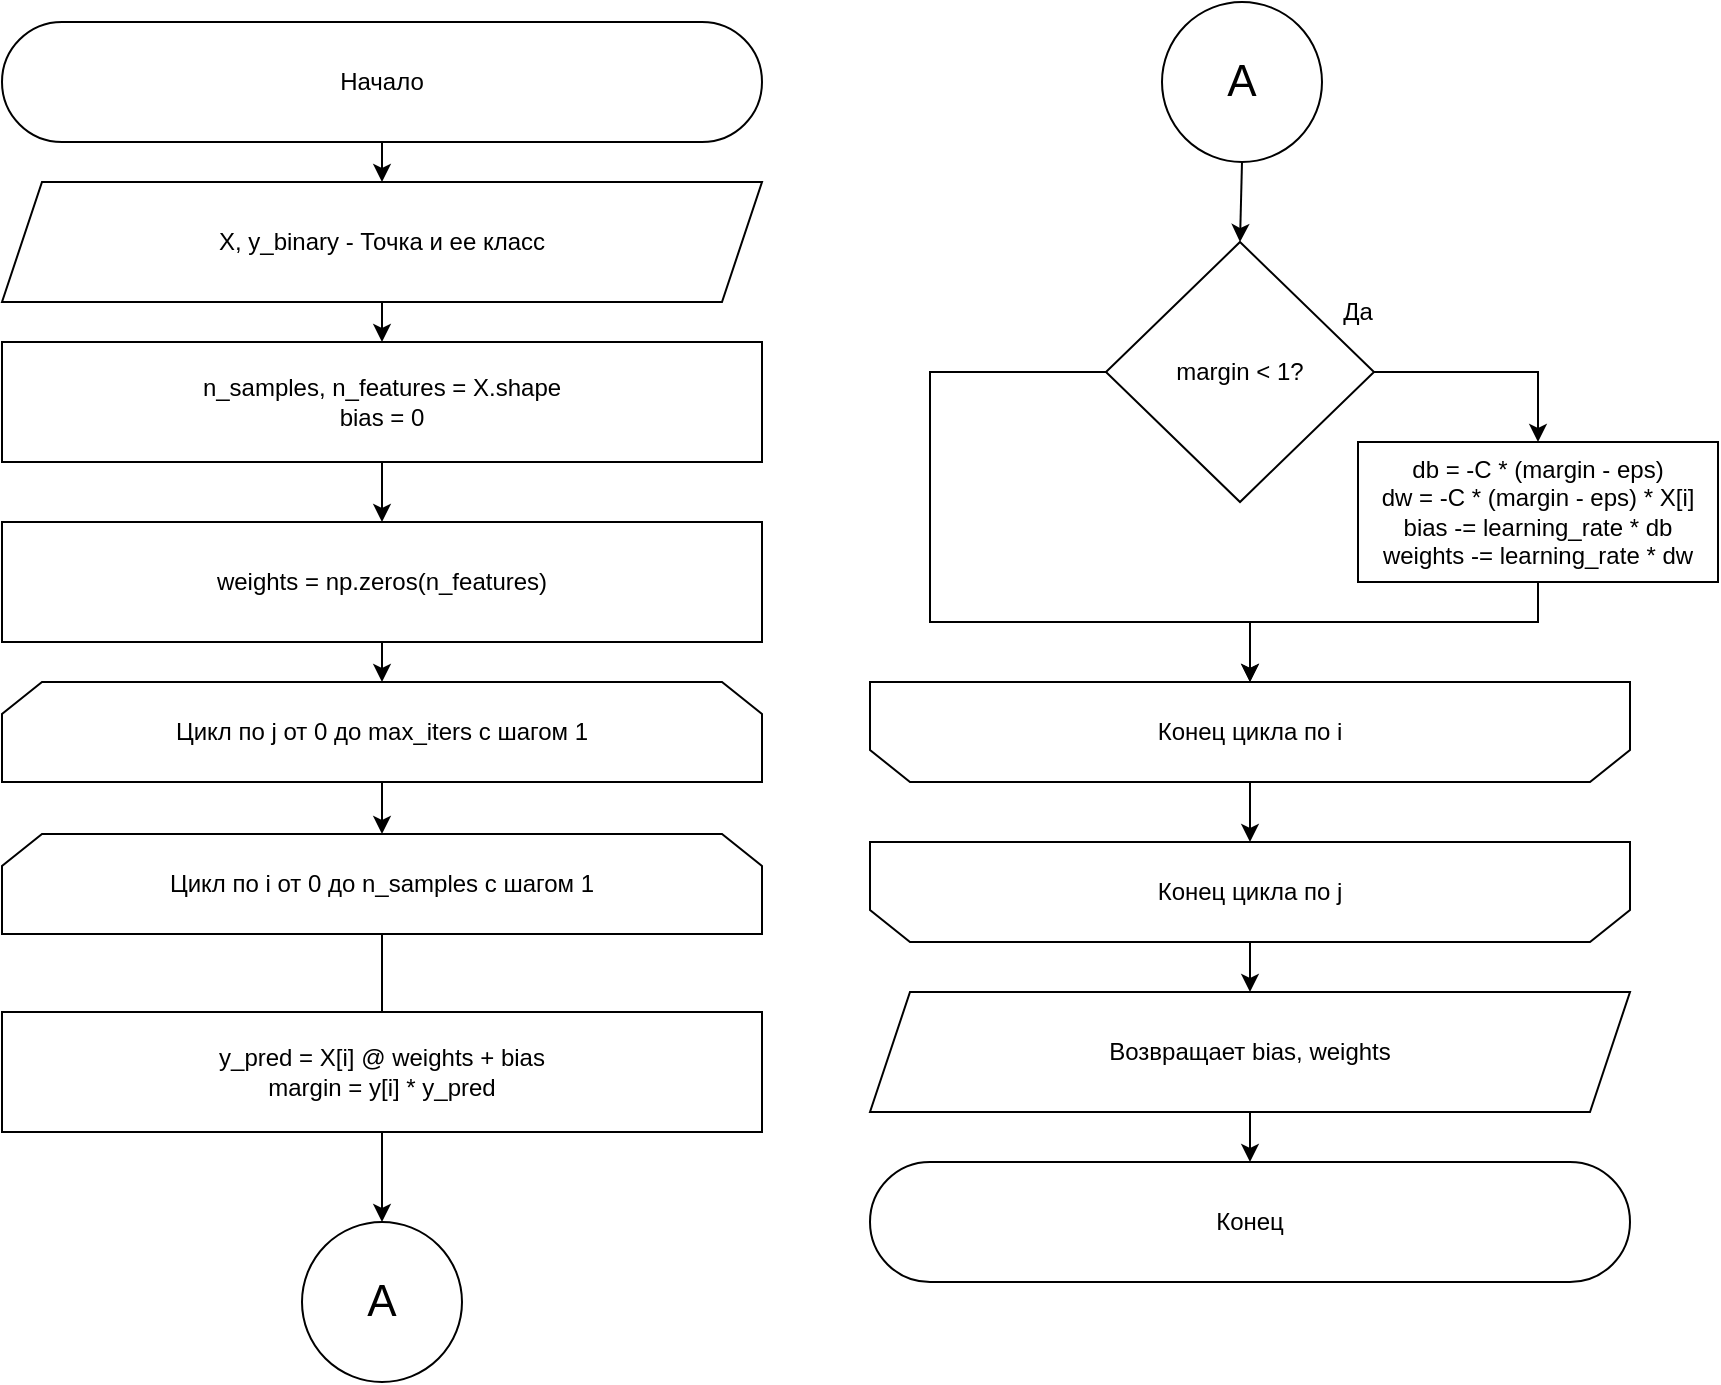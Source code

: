 <mxfile>
    <diagram id="0YQ0wt2ySVxNS6zE-0MX" name="Page-1">
        <mxGraphModel dx="1911" dy="1022" grid="1" gridSize="10" guides="1" tooltips="1" connect="1" arrows="1" fold="1" page="1" pageScale="1" pageWidth="850" pageHeight="1100" math="0" shadow="0">
            <root>
                <mxCell id="0"/>
                <mxCell id="1" parent="0"/>
                <mxCell id="39" style="edgeStyle=none;html=1;exitX=0.5;exitY=1;exitDx=0;exitDy=0;entryX=0.5;entryY=0;entryDx=0;entryDy=0;" parent="1" source="3" target="38" edge="1">
                    <mxGeometry relative="1" as="geometry"/>
                </mxCell>
                <mxCell id="3" value="Начало" style="rounded=1;whiteSpace=wrap;html=1;arcSize=50;" parent="1" vertex="1">
                    <mxGeometry x="235" y="20" width="380" height="60" as="geometry"/>
                </mxCell>
                <mxCell id="4" style="edgeStyle=none;html=1;exitX=0.5;exitY=1;exitDx=0;exitDy=0;entryX=0.5;entryY=0;entryDx=0;entryDy=0;fontSize=24;" parent="1" source="12" target="13" edge="1">
                    <mxGeometry relative="1" as="geometry">
                        <mxPoint x="425" y="275" as="targetPoint"/>
                        <mxPoint x="425" y="250" as="sourcePoint"/>
                    </mxGeometry>
                </mxCell>
                <mxCell id="5" style="edgeStyle=none;html=1;exitX=0.5;exitY=1;exitDx=0;exitDy=0;fontSize=24;" parent="1" source="13" edge="1">
                    <mxGeometry relative="1" as="geometry">
                        <mxPoint x="425" y="330" as="sourcePoint"/>
                        <mxPoint x="425" y="350" as="targetPoint"/>
                    </mxGeometry>
                </mxCell>
                <mxCell id="12" value="n_samples, n_features = X.shape&lt;br&gt;bias = 0" style="rounded=0;whiteSpace=wrap;html=1;" parent="1" vertex="1">
                    <mxGeometry x="235" y="180" width="380" height="60" as="geometry"/>
                </mxCell>
                <mxCell id="13" value="weights = np.zeros(n_features)" style="rounded=0;whiteSpace=wrap;html=1;" parent="1" vertex="1">
                    <mxGeometry x="235" y="270" width="380" height="60" as="geometry"/>
                </mxCell>
                <mxCell id="15" style="edgeStyle=none;html=1;exitX=0.5;exitY=1;exitDx=0;exitDy=0;entryX=0.5;entryY=0;entryDx=0;entryDy=0;" parent="1" source="16" target="22" edge="1">
                    <mxGeometry relative="1" as="geometry">
                        <mxPoint x="425" y="470" as="targetPoint"/>
                    </mxGeometry>
                </mxCell>
                <mxCell id="16" value="Цикл по j от 0 до max_iters с шагом 1" style="shape=loopLimit;whiteSpace=wrap;html=1;" parent="1" vertex="1">
                    <mxGeometry x="235" y="350" width="380" height="50" as="geometry"/>
                </mxCell>
                <mxCell id="19" style="edgeStyle=none;html=1;exitX=0.5;exitY=1;exitDx=0;exitDy=0;entryX=0.5;entryY=0;entryDx=0;entryDy=0;" parent="1" source="20" target="32" edge="1">
                    <mxGeometry relative="1" as="geometry"/>
                </mxCell>
                <mxCell id="20" value="Конец цикла по i" style="shape=loopLimit;whiteSpace=wrap;html=1;flipV=1;" parent="1" vertex="1">
                    <mxGeometry x="669" y="350" width="380" height="50" as="geometry"/>
                </mxCell>
                <mxCell id="21" value="Конец" style="rounded=1;whiteSpace=wrap;html=1;arcSize=50;" parent="1" vertex="1">
                    <mxGeometry x="669" y="590" width="380" height="60" as="geometry"/>
                </mxCell>
                <mxCell id="28" style="edgeStyle=none;rounded=0;html=1;exitX=0.5;exitY=1;exitDx=0;exitDy=0;entryX=0.5;entryY=0;entryDx=0;entryDy=0;" parent="1" source="22" target="46" edge="1">
                    <mxGeometry relative="1" as="geometry"/>
                </mxCell>
                <mxCell id="22" value="Цикл по i от 0 до n_samples с шагом 1" style="shape=loopLimit;whiteSpace=wrap;html=1;" parent="1" vertex="1">
                    <mxGeometry x="235" y="426" width="380" height="50" as="geometry"/>
                </mxCell>
                <mxCell id="23" value="y_pred = X[i] @ weights + bias&lt;br&gt;margin = y[i] * y_pred&lt;br&gt;" style="rounded=0;whiteSpace=wrap;html=1;" parent="1" vertex="1">
                    <mxGeometry x="235" y="515" width="380" height="60" as="geometry"/>
                </mxCell>
                <mxCell id="26" style="edgeStyle=none;html=1;exitX=1;exitY=0.5;exitDx=0;exitDy=0;rounded=0;entryX=0.5;entryY=0;entryDx=0;entryDy=0;" parent="1" source="24" target="27" edge="1">
                    <mxGeometry relative="1" as="geometry">
                        <mxPoint x="1003" y="260" as="targetPoint"/>
                        <Array as="points">
                            <mxPoint x="1003" y="195"/>
                        </Array>
                    </mxGeometry>
                </mxCell>
                <mxCell id="43" style="edgeStyle=none;rounded=0;html=1;exitX=0;exitY=0.5;exitDx=0;exitDy=0;entryX=0.5;entryY=0;entryDx=0;entryDy=0;" parent="1" source="24" target="20" edge="1">
                    <mxGeometry relative="1" as="geometry">
                        <Array as="points">
                            <mxPoint x="699" y="195"/>
                            <mxPoint x="699" y="320"/>
                            <mxPoint x="859" y="320"/>
                        </Array>
                    </mxGeometry>
                </mxCell>
                <mxCell id="24" value="margin &amp;lt; 1?" style="rhombus;whiteSpace=wrap;html=1;" parent="1" vertex="1">
                    <mxGeometry x="787" y="130" width="134" height="130" as="geometry"/>
                </mxCell>
                <mxCell id="25" value="Да" style="text;html=1;strokeColor=none;fillColor=none;align=center;verticalAlign=middle;whiteSpace=wrap;rounded=0;" parent="1" vertex="1">
                    <mxGeometry x="883" y="150" width="60" height="30" as="geometry"/>
                </mxCell>
                <mxCell id="42" style="edgeStyle=none;html=1;exitX=0.5;exitY=1;exitDx=0;exitDy=0;entryX=0.5;entryY=0;entryDx=0;entryDy=0;rounded=0;" parent="1" source="27" target="20" edge="1">
                    <mxGeometry relative="1" as="geometry">
                        <Array as="points">
                            <mxPoint x="1003" y="320"/>
                            <mxPoint x="859" y="320"/>
                        </Array>
                    </mxGeometry>
                </mxCell>
                <mxCell id="27" value="db = -C * (margin - eps)&lt;br&gt;dw = -C * (margin - eps) * X[i]&lt;br&gt;bias -= learning_rate * db&lt;br&gt;weights -= learning_rate * dw" style="rounded=0;whiteSpace=wrap;html=1;" parent="1" vertex="1">
                    <mxGeometry x="913" y="230" width="180" height="70" as="geometry"/>
                </mxCell>
                <mxCell id="44" style="edgeStyle=none;rounded=0;html=1;exitX=0.5;exitY=1;exitDx=0;exitDy=0;entryX=0.5;entryY=0;entryDx=0;entryDy=0;" parent="1" source="32" target="41" edge="1">
                    <mxGeometry relative="1" as="geometry"/>
                </mxCell>
                <mxCell id="32" value="Конец цикла по j" style="shape=loopLimit;whiteSpace=wrap;html=1;flipV=1;" parent="1" vertex="1">
                    <mxGeometry x="669" y="430" width="380" height="50" as="geometry"/>
                </mxCell>
                <mxCell id="40" style="edgeStyle=none;html=1;exitX=0.5;exitY=1;exitDx=0;exitDy=0;entryX=0.5;entryY=0;entryDx=0;entryDy=0;" parent="1" source="38" target="12" edge="1">
                    <mxGeometry relative="1" as="geometry"/>
                </mxCell>
                <mxCell id="38" value="X, y_binary - Точка и ее класс" style="shape=parallelogram;perimeter=parallelogramPerimeter;whiteSpace=wrap;html=1;fixedSize=1;" parent="1" vertex="1">
                    <mxGeometry x="235" y="100" width="380" height="60" as="geometry"/>
                </mxCell>
                <mxCell id="45" style="edgeStyle=none;rounded=0;html=1;exitX=0.5;exitY=1;exitDx=0;exitDy=0;entryX=0.5;entryY=0;entryDx=0;entryDy=0;" parent="1" source="41" target="21" edge="1">
                    <mxGeometry relative="1" as="geometry"/>
                </mxCell>
                <mxCell id="41" value="Возвращает bias, weights" style="shape=parallelogram;perimeter=parallelogramPerimeter;whiteSpace=wrap;html=1;fixedSize=1;" parent="1" vertex="1">
                    <mxGeometry x="669" y="505" width="380" height="60" as="geometry"/>
                </mxCell>
                <mxCell id="46" value="А" style="ellipse;whiteSpace=wrap;html=1;aspect=fixed;fontSize=22;" vertex="1" parent="1">
                    <mxGeometry x="385" y="620" width="80" height="80" as="geometry"/>
                </mxCell>
                <mxCell id="48" style="edgeStyle=none;html=1;exitX=0.5;exitY=1;exitDx=0;exitDy=0;entryX=0.5;entryY=0;entryDx=0;entryDy=0;fontSize=22;" edge="1" parent="1" source="47" target="24">
                    <mxGeometry relative="1" as="geometry"/>
                </mxCell>
                <mxCell id="47" value="А" style="ellipse;whiteSpace=wrap;html=1;aspect=fixed;fontSize=22;" vertex="1" parent="1">
                    <mxGeometry x="815" y="10" width="80" height="80" as="geometry"/>
                </mxCell>
            </root>
        </mxGraphModel>
    </diagram>
</mxfile>